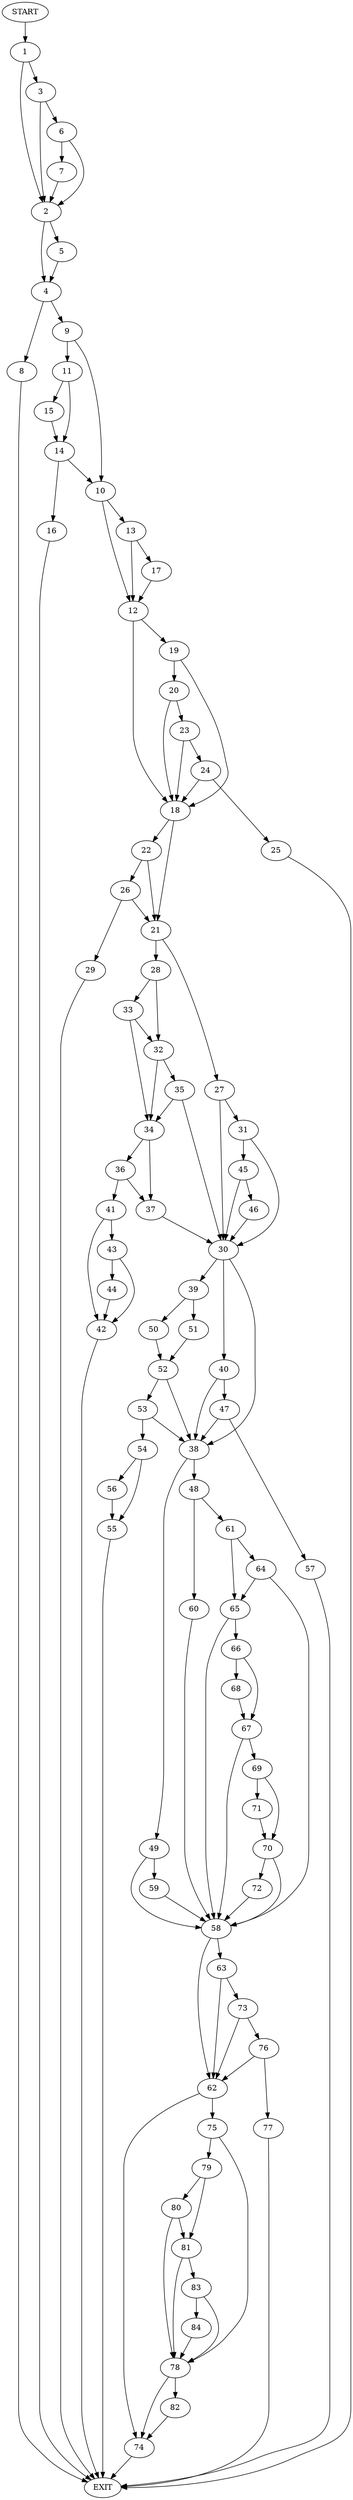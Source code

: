 digraph {
0 [label="START"]
85 [label="EXIT"]
0 -> 1
1 -> 2
1 -> 3
2 -> 4
2 -> 5
3 -> 2
3 -> 6
6 -> 2
6 -> 7
7 -> 2
5 -> 4
4 -> 8
4 -> 9
9 -> 10
9 -> 11
8 -> 85
10 -> 12
10 -> 13
11 -> 14
11 -> 15
14 -> 10
14 -> 16
15 -> 14
16 -> 85
13 -> 17
13 -> 12
12 -> 18
12 -> 19
17 -> 12
19 -> 18
19 -> 20
18 -> 21
18 -> 22
20 -> 23
20 -> 18
23 -> 24
23 -> 18
24 -> 25
24 -> 18
25 -> 85
22 -> 21
22 -> 26
21 -> 27
21 -> 28
26 -> 21
26 -> 29
29 -> 85
27 -> 30
27 -> 31
28 -> 32
28 -> 33
33 -> 34
33 -> 32
32 -> 34
32 -> 35
34 -> 36
34 -> 37
35 -> 34
35 -> 30
30 -> 38
30 -> 39
30 -> 40
36 -> 41
36 -> 37
37 -> 30
41 -> 42
41 -> 43
43 -> 44
43 -> 42
42 -> 85
44 -> 42
31 -> 45
31 -> 30
45 -> 46
45 -> 30
46 -> 30
40 -> 38
40 -> 47
38 -> 48
38 -> 49
39 -> 50
39 -> 51
51 -> 52
50 -> 52
52 -> 53
52 -> 38
53 -> 54
53 -> 38
54 -> 55
54 -> 56
56 -> 55
55 -> 85
47 -> 38
47 -> 57
57 -> 85
49 -> 58
49 -> 59
48 -> 60
48 -> 61
58 -> 62
58 -> 63
59 -> 58
61 -> 64
61 -> 65
60 -> 58
64 -> 58
64 -> 65
65 -> 58
65 -> 66
66 -> 67
66 -> 68
68 -> 67
67 -> 69
67 -> 58
69 -> 70
69 -> 71
71 -> 70
70 -> 72
70 -> 58
72 -> 58
63 -> 62
63 -> 73
62 -> 74
62 -> 75
73 -> 62
73 -> 76
76 -> 62
76 -> 77
77 -> 85
75 -> 78
75 -> 79
74 -> 85
79 -> 80
79 -> 81
78 -> 74
78 -> 82
80 -> 78
80 -> 81
81 -> 78
81 -> 83
83 -> 78
83 -> 84
84 -> 78
82 -> 74
}
